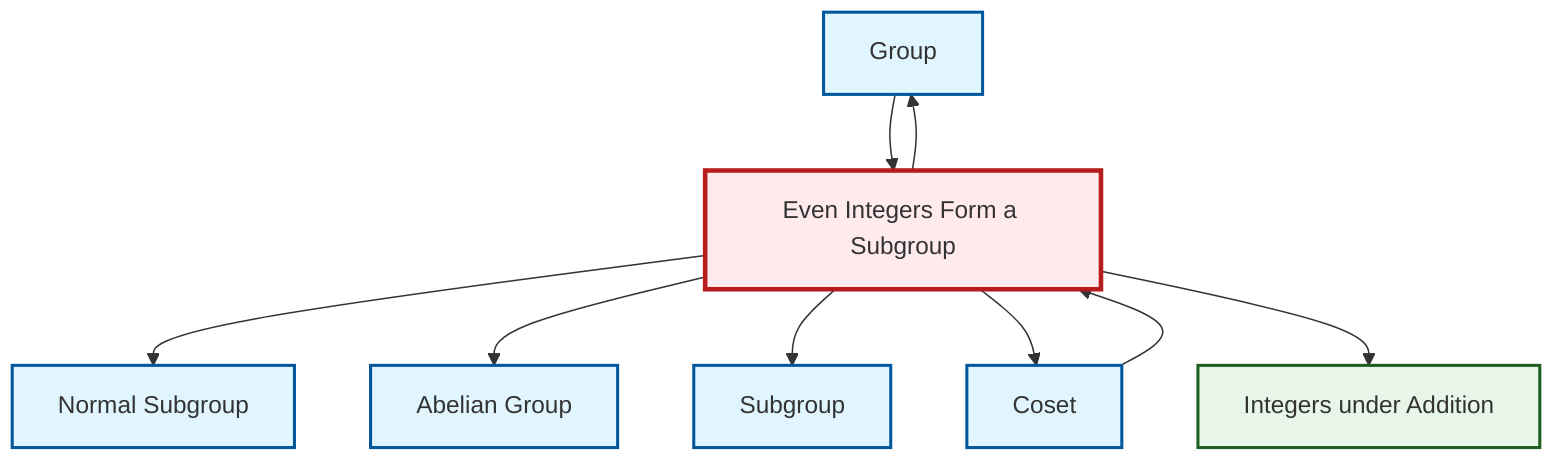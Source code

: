 graph TD
    classDef definition fill:#e1f5fe,stroke:#01579b,stroke-width:2px
    classDef theorem fill:#f3e5f5,stroke:#4a148c,stroke-width:2px
    classDef axiom fill:#fff3e0,stroke:#e65100,stroke-width:2px
    classDef example fill:#e8f5e9,stroke:#1b5e20,stroke-width:2px
    classDef current fill:#ffebee,stroke:#b71c1c,stroke-width:3px
    def-subgroup["Subgroup"]:::definition
    def-abelian-group["Abelian Group"]:::definition
    def-normal-subgroup["Normal Subgroup"]:::definition
    ex-integers-addition["Integers under Addition"]:::example
    def-group["Group"]:::definition
    ex-even-integers-subgroup["Even Integers Form a Subgroup"]:::example
    def-coset["Coset"]:::definition
    ex-even-integers-subgroup --> def-group
    ex-even-integers-subgroup --> def-normal-subgroup
    def-group --> ex-even-integers-subgroup
    ex-even-integers-subgroup --> def-abelian-group
    ex-even-integers-subgroup --> def-subgroup
    ex-even-integers-subgroup --> def-coset
    def-coset --> ex-even-integers-subgroup
    ex-even-integers-subgroup --> ex-integers-addition
    class ex-even-integers-subgroup current